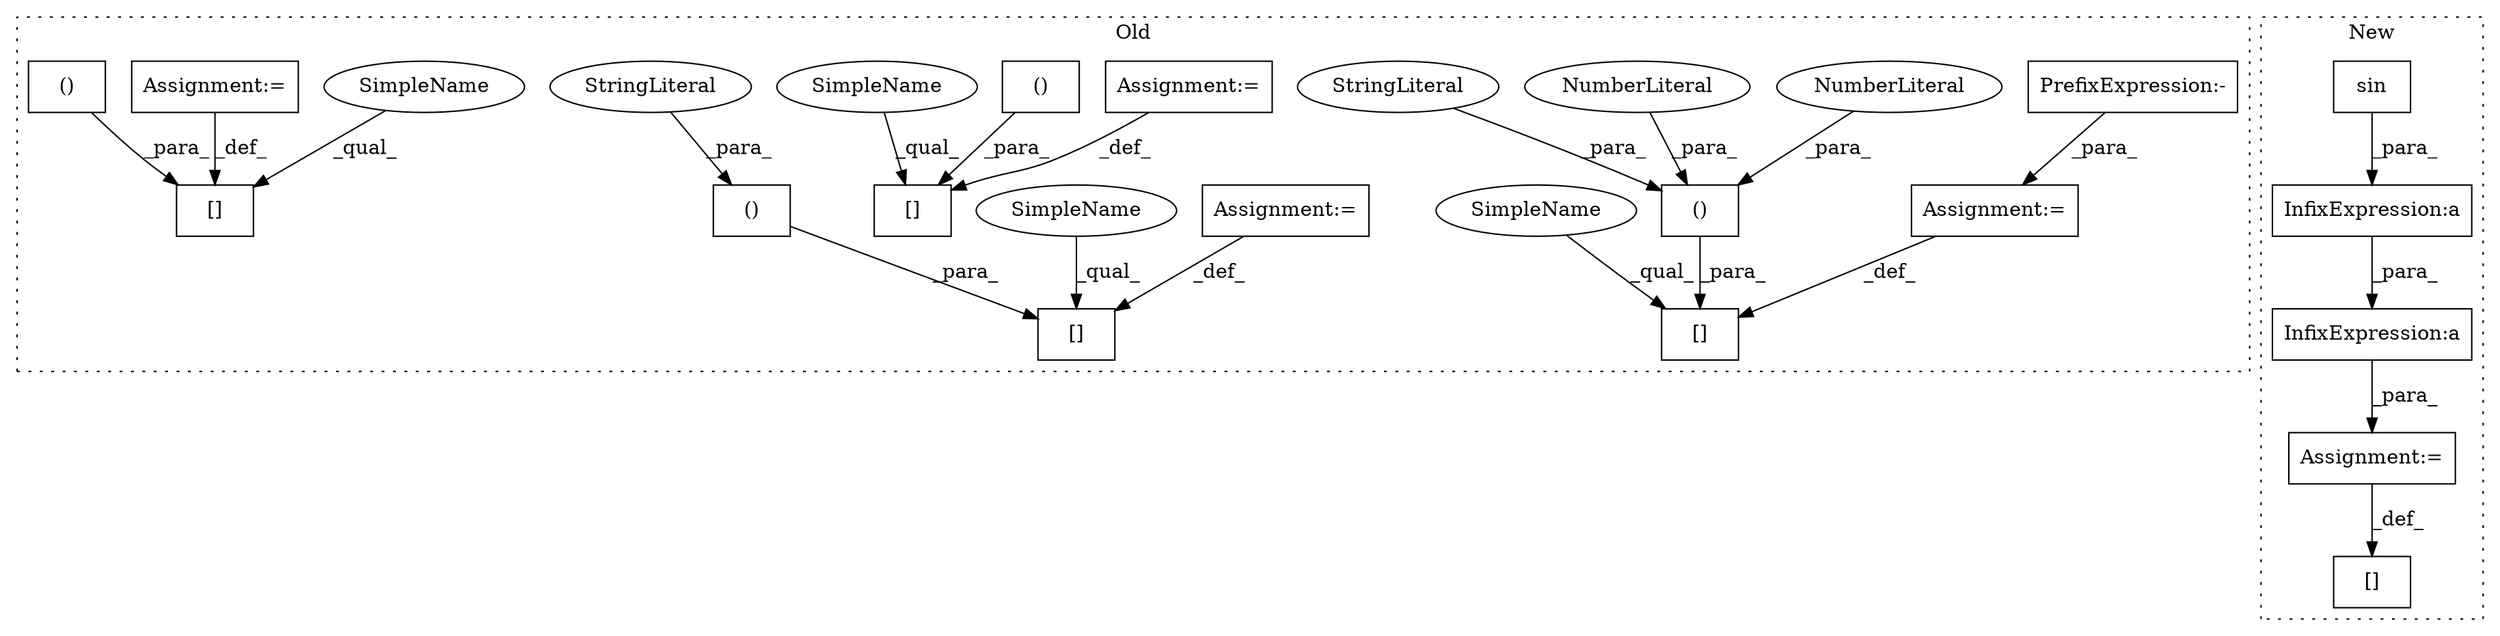 digraph G {
subgraph cluster0 {
1 [label="()" a="106" s="2185" l="44" shape="box"];
3 [label="NumberLiteral" a="34" s="2185" l="1" shape="ellipse"];
5 [label="[]" a="2" s="2162,2229" l="23,2" shape="box"];
9 [label="PrefixExpression:-" a="38" s="2232" l="1" shape="box"];
10 [label="[]" a="2" s="2083,2150" l="23,2" shape="box"];
11 [label="()" a="106" s="2106" l="44" shape="box"];
12 [label="NumberLiteral" a="34" s="2199" l="1" shape="ellipse"];
13 [label="[]" a="2" s="2321,2388" l="23,2" shape="box"];
14 [label="()" a="106" s="2344" l="44" shape="box"];
15 [label="[]" a="2" s="2242,2309" l="23,2" shape="box"];
16 [label="()" a="106" s="2265" l="44" shape="box"];
17 [label="StringLiteral" a="45" s="2213" l="16" shape="ellipse"];
18 [label="StringLiteral" a="45" s="2372" l="16" shape="ellipse"];
19 [label="Assignment:=" a="7" s="2231" l="1" shape="box"];
20 [label="Assignment:=" a="7" s="2311" l="1" shape="box"];
21 [label="Assignment:=" a="7" s="2152" l="1" shape="box"];
22 [label="Assignment:=" a="7" s="2390" l="1" shape="box"];
23 [label="SimpleName" a="42" s="2321" l="15" shape="ellipse"];
24 [label="SimpleName" a="42" s="2083" l="15" shape="ellipse"];
25 [label="SimpleName" a="42" s="2162" l="15" shape="ellipse"];
26 [label="SimpleName" a="42" s="2242" l="15" shape="ellipse"];
label = "Old";
style="dotted";
}
subgraph cluster1 {
2 [label="sin" a="32" s="1876" l="5" shape="box"];
4 [label="Assignment:=" a="7" s="2220" l="1" shape="box"];
6 [label="InfixExpression:a" a="27" s="2223" l="3" shape="box"];
7 [label="InfixExpression:a" a="27" s="1915" l="3" shape="box"];
8 [label="[]" a="2" s="2199,2219" l="4,1" shape="box"];
label = "New";
style="dotted";
}
1 -> 5 [label="_para_"];
2 -> 7 [label="_para_"];
3 -> 1 [label="_para_"];
4 -> 8 [label="_def_"];
6 -> 4 [label="_para_"];
7 -> 6 [label="_para_"];
9 -> 19 [label="_para_"];
11 -> 10 [label="_para_"];
12 -> 1 [label="_para_"];
14 -> 13 [label="_para_"];
16 -> 15 [label="_para_"];
17 -> 1 [label="_para_"];
18 -> 14 [label="_para_"];
19 -> 5 [label="_def_"];
20 -> 15 [label="_def_"];
21 -> 10 [label="_def_"];
22 -> 13 [label="_def_"];
23 -> 13 [label="_qual_"];
24 -> 10 [label="_qual_"];
25 -> 5 [label="_qual_"];
26 -> 15 [label="_qual_"];
}